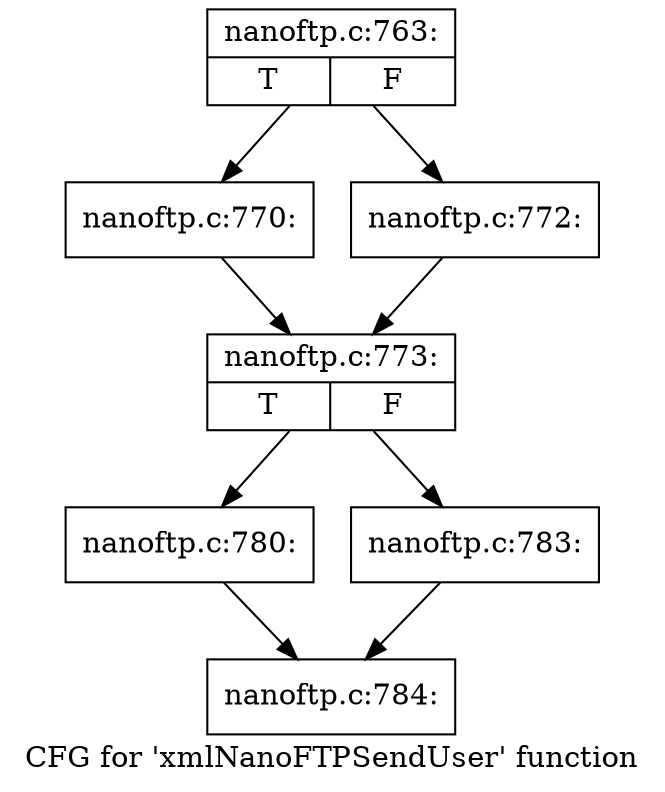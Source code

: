 digraph "CFG for 'xmlNanoFTPSendUser' function" {
	label="CFG for 'xmlNanoFTPSendUser' function";

	Node0x3fabc90 [shape=record,label="{nanoftp.c:763:|{<s0>T|<s1>F}}"];
	Node0x3fabc90 -> Node0x3fadf60;
	Node0x3fabc90 -> Node0x3fae000;
	Node0x3fadf60 [shape=record,label="{nanoftp.c:770:}"];
	Node0x3fadf60 -> Node0x3fadfb0;
	Node0x3fae000 [shape=record,label="{nanoftp.c:772:}"];
	Node0x3fae000 -> Node0x3fadfb0;
	Node0x3fadfb0 [shape=record,label="{nanoftp.c:773:|{<s0>T|<s1>F}}"];
	Node0x3fadfb0 -> Node0x3faf790;
	Node0x3fadfb0 -> Node0x3faf7e0;
	Node0x3faf790 [shape=record,label="{nanoftp.c:780:}"];
	Node0x3faf790 -> Node0x3facff0;
	Node0x3faf7e0 [shape=record,label="{nanoftp.c:783:}"];
	Node0x3faf7e0 -> Node0x3facff0;
	Node0x3facff0 [shape=record,label="{nanoftp.c:784:}"];
}
